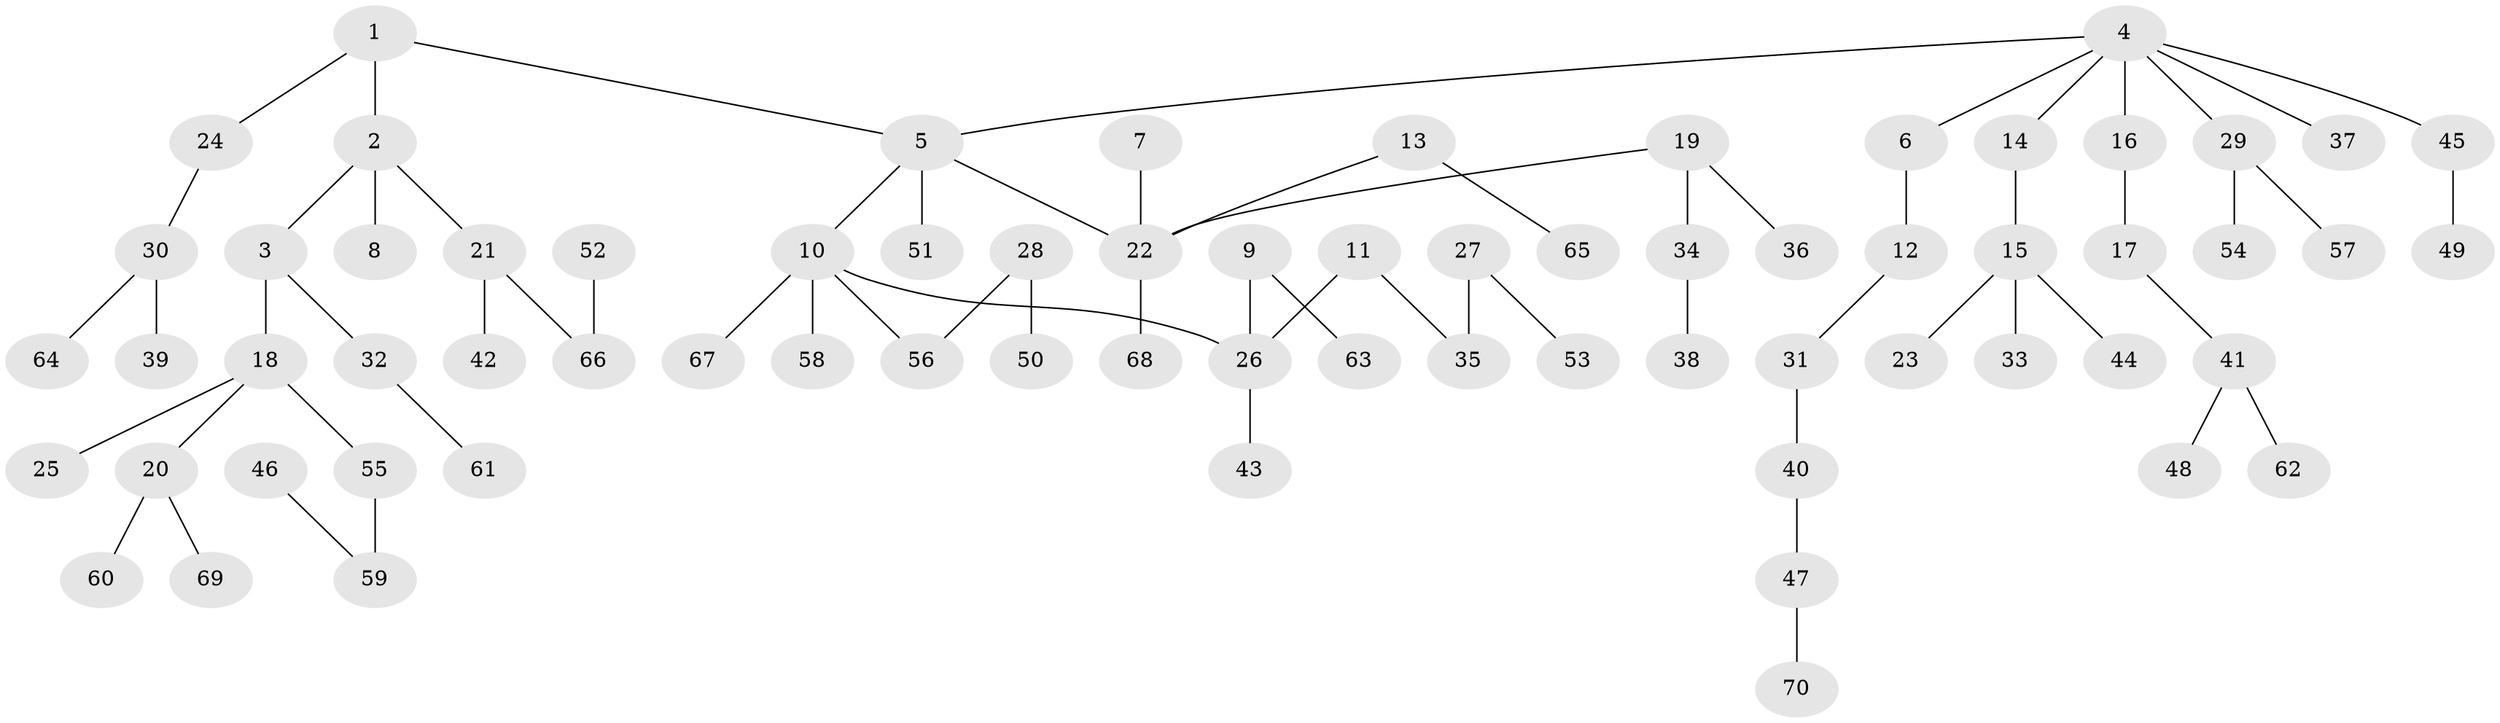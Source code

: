 // original degree distribution, {6: 0.03, 3: 0.14, 4: 0.05, 2: 0.26, 5: 0.02, 7: 0.01, 1: 0.49}
// Generated by graph-tools (version 1.1) at 2025/37/03/04/25 23:37:19]
// undirected, 70 vertices, 69 edges
graph export_dot {
  node [color=gray90,style=filled];
  1;
  2;
  3;
  4;
  5;
  6;
  7;
  8;
  9;
  10;
  11;
  12;
  13;
  14;
  15;
  16;
  17;
  18;
  19;
  20;
  21;
  22;
  23;
  24;
  25;
  26;
  27;
  28;
  29;
  30;
  31;
  32;
  33;
  34;
  35;
  36;
  37;
  38;
  39;
  40;
  41;
  42;
  43;
  44;
  45;
  46;
  47;
  48;
  49;
  50;
  51;
  52;
  53;
  54;
  55;
  56;
  57;
  58;
  59;
  60;
  61;
  62;
  63;
  64;
  65;
  66;
  67;
  68;
  69;
  70;
  1 -- 2 [weight=1.0];
  1 -- 5 [weight=1.0];
  1 -- 24 [weight=1.0];
  2 -- 3 [weight=1.0];
  2 -- 8 [weight=1.0];
  2 -- 21 [weight=1.0];
  3 -- 18 [weight=1.0];
  3 -- 32 [weight=1.0];
  4 -- 5 [weight=1.0];
  4 -- 6 [weight=1.0];
  4 -- 14 [weight=1.0];
  4 -- 16 [weight=1.0];
  4 -- 29 [weight=1.0];
  4 -- 37 [weight=1.0];
  4 -- 45 [weight=1.0];
  5 -- 10 [weight=1.0];
  5 -- 22 [weight=1.0];
  5 -- 51 [weight=1.0];
  6 -- 12 [weight=1.0];
  7 -- 22 [weight=1.0];
  9 -- 26 [weight=1.0];
  9 -- 63 [weight=1.0];
  10 -- 26 [weight=1.0];
  10 -- 56 [weight=1.0];
  10 -- 58 [weight=1.0];
  10 -- 67 [weight=1.0];
  11 -- 26 [weight=1.0];
  11 -- 35 [weight=1.0];
  12 -- 31 [weight=1.0];
  13 -- 22 [weight=1.0];
  13 -- 65 [weight=1.0];
  14 -- 15 [weight=1.0];
  15 -- 23 [weight=1.0];
  15 -- 33 [weight=1.0];
  15 -- 44 [weight=1.0];
  16 -- 17 [weight=1.0];
  17 -- 41 [weight=1.0];
  18 -- 20 [weight=1.0];
  18 -- 25 [weight=1.0];
  18 -- 55 [weight=1.0];
  19 -- 22 [weight=1.0];
  19 -- 34 [weight=1.0];
  19 -- 36 [weight=1.0];
  20 -- 60 [weight=1.0];
  20 -- 69 [weight=1.0];
  21 -- 42 [weight=1.0];
  21 -- 66 [weight=1.0];
  22 -- 68 [weight=1.0];
  24 -- 30 [weight=1.0];
  26 -- 43 [weight=1.0];
  27 -- 35 [weight=1.0];
  27 -- 53 [weight=1.0];
  28 -- 50 [weight=1.0];
  28 -- 56 [weight=1.0];
  29 -- 54 [weight=1.0];
  29 -- 57 [weight=1.0];
  30 -- 39 [weight=1.0];
  30 -- 64 [weight=1.0];
  31 -- 40 [weight=1.0];
  32 -- 61 [weight=1.0];
  34 -- 38 [weight=1.0];
  40 -- 47 [weight=1.0];
  41 -- 48 [weight=1.0];
  41 -- 62 [weight=1.0];
  45 -- 49 [weight=1.0];
  46 -- 59 [weight=1.0];
  47 -- 70 [weight=1.0];
  52 -- 66 [weight=1.0];
  55 -- 59 [weight=1.0];
}
